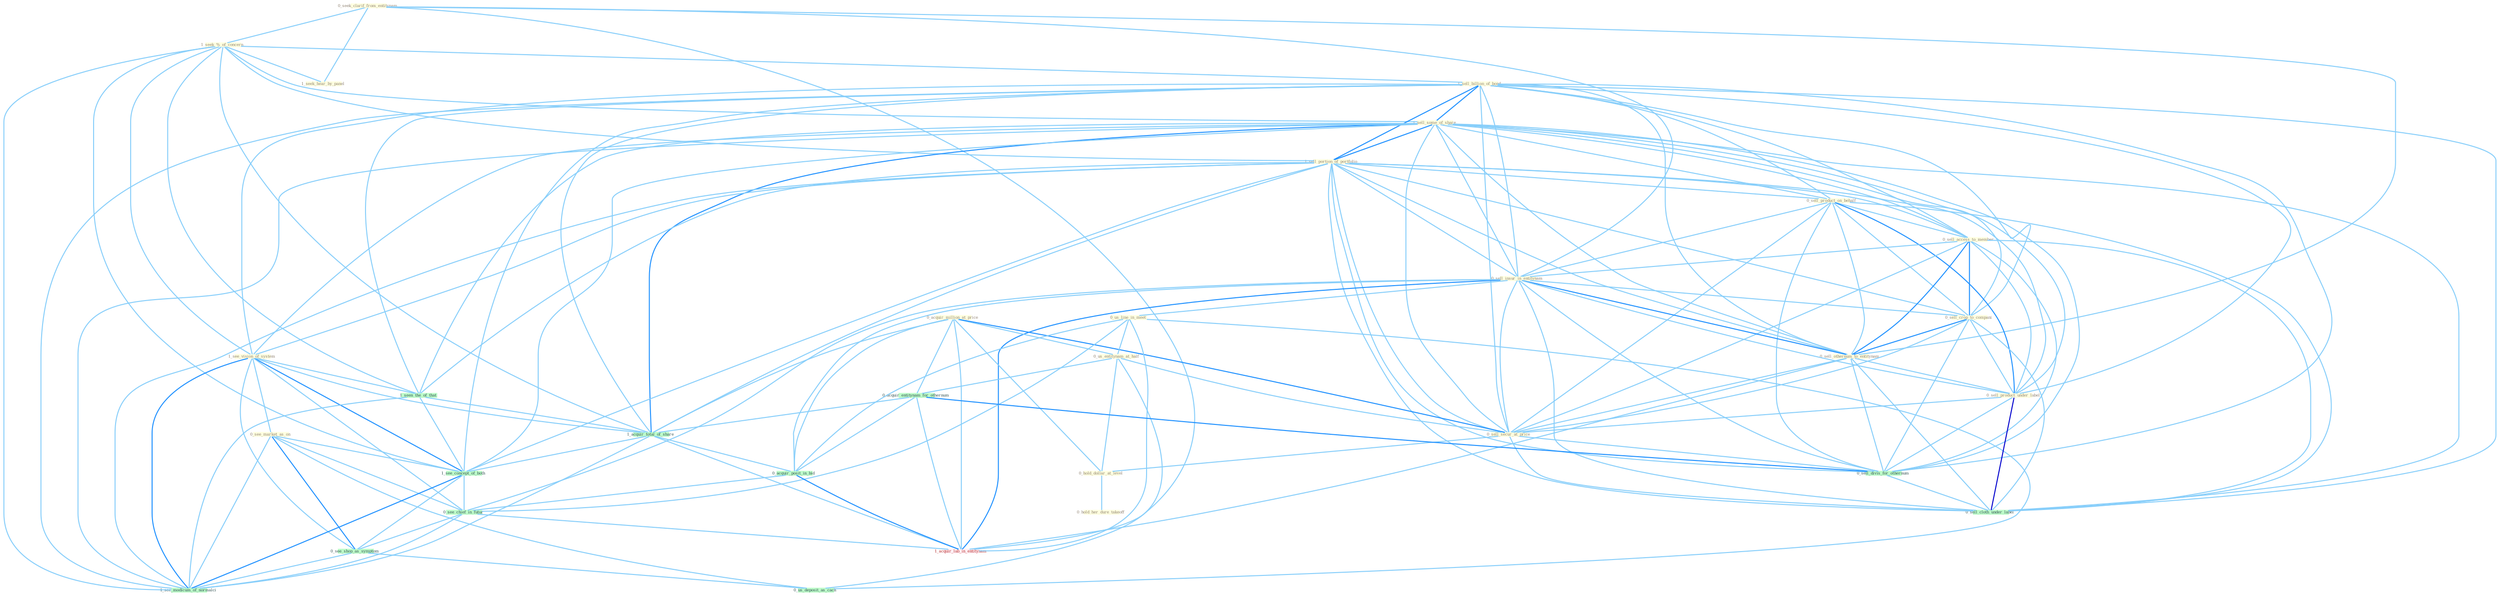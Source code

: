 Graph G{ 
    node
    [shape=polygon,style=filled,width=.5,height=.06,color="#BDFCC9",fixedsize=true,fontsize=4,
    fontcolor="#2f4f4f"];
    {node
    [color="#ffffe0", fontcolor="#8b7d6b"] "0_seek_clarif_from_entitynam " "1_seek_%_of_concern " "1_sell_billion_of_bond " "1_sell_some_of_share " "1_sell_portion_of_portfolio " "1_see_vision_of_system " "0_sell_product_on_behalf " "0_sell_access_to_member " "0_sell_insur_in_entitynam " "0_sell_crop_to_compani " "1_seek_hear_by_panel " "0_see_market_as_on " "0_sell_othernum_to_entitynam " "0_acquir_million_at_price " "0_us_line_in_meet " "0_sell_product_under_label " "0_us_entitynam_at_half " "0_sell_secur_at_price " "0_hold_dollar_at_level " "0_hold_her_dure_takeoff "}
{node [color="#fff0f5", fontcolor="#b22222"] "1_acquir_lab_in_entitynam "}
edge [color="#B0E2FF"];

	"0_seek_clarif_from_entitynam " -- "1_seek_%_of_concern " [w="1", color="#87cefa" ];
	"0_seek_clarif_from_entitynam " -- "0_sell_insur_in_entitynam " [w="1", color="#87cefa" ];
	"0_seek_clarif_from_entitynam " -- "1_seek_hear_by_panel " [w="1", color="#87cefa" ];
	"0_seek_clarif_from_entitynam " -- "0_sell_othernum_to_entitynam " [w="1", color="#87cefa" ];
	"0_seek_clarif_from_entitynam " -- "1_acquir_lab_in_entitynam " [w="1", color="#87cefa" ];
	"1_seek_%_of_concern " -- "1_sell_billion_of_bond " [w="1", color="#87cefa" ];
	"1_seek_%_of_concern " -- "1_sell_some_of_share " [w="1", color="#87cefa" ];
	"1_seek_%_of_concern " -- "1_sell_portion_of_portfolio " [w="1", color="#87cefa" ];
	"1_seek_%_of_concern " -- "1_see_vision_of_system " [w="1", color="#87cefa" ];
	"1_seek_%_of_concern " -- "1_seek_hear_by_panel " [w="1", color="#87cefa" ];
	"1_seek_%_of_concern " -- "1_seen_the_of_that " [w="1", color="#87cefa" ];
	"1_seek_%_of_concern " -- "1_acquir_total_of_share " [w="1", color="#87cefa" ];
	"1_seek_%_of_concern " -- "1_see_concept_of_both " [w="1", color="#87cefa" ];
	"1_seek_%_of_concern " -- "1_see_modicum_of_normalci " [w="1", color="#87cefa" ];
	"1_sell_billion_of_bond " -- "1_sell_some_of_share " [w="2", color="#1e90ff" , len=0.8];
	"1_sell_billion_of_bond " -- "1_sell_portion_of_portfolio " [w="2", color="#1e90ff" , len=0.8];
	"1_sell_billion_of_bond " -- "1_see_vision_of_system " [w="1", color="#87cefa" ];
	"1_sell_billion_of_bond " -- "0_sell_product_on_behalf " [w="1", color="#87cefa" ];
	"1_sell_billion_of_bond " -- "0_sell_access_to_member " [w="1", color="#87cefa" ];
	"1_sell_billion_of_bond " -- "0_sell_insur_in_entitynam " [w="1", color="#87cefa" ];
	"1_sell_billion_of_bond " -- "0_sell_crop_to_compani " [w="1", color="#87cefa" ];
	"1_sell_billion_of_bond " -- "0_sell_othernum_to_entitynam " [w="1", color="#87cefa" ];
	"1_sell_billion_of_bond " -- "0_sell_product_under_label " [w="1", color="#87cefa" ];
	"1_sell_billion_of_bond " -- "0_sell_secur_at_price " [w="1", color="#87cefa" ];
	"1_sell_billion_of_bond " -- "1_seen_the_of_that " [w="1", color="#87cefa" ];
	"1_sell_billion_of_bond " -- "0_sell_divis_for_othernum " [w="1", color="#87cefa" ];
	"1_sell_billion_of_bond " -- "1_acquir_total_of_share " [w="1", color="#87cefa" ];
	"1_sell_billion_of_bond " -- "0_sell_cloth_under_label " [w="1", color="#87cefa" ];
	"1_sell_billion_of_bond " -- "1_see_concept_of_both " [w="1", color="#87cefa" ];
	"1_sell_billion_of_bond " -- "1_see_modicum_of_normalci " [w="1", color="#87cefa" ];
	"1_sell_some_of_share " -- "1_sell_portion_of_portfolio " [w="2", color="#1e90ff" , len=0.8];
	"1_sell_some_of_share " -- "1_see_vision_of_system " [w="1", color="#87cefa" ];
	"1_sell_some_of_share " -- "0_sell_product_on_behalf " [w="1", color="#87cefa" ];
	"1_sell_some_of_share " -- "0_sell_access_to_member " [w="1", color="#87cefa" ];
	"1_sell_some_of_share " -- "0_sell_insur_in_entitynam " [w="1", color="#87cefa" ];
	"1_sell_some_of_share " -- "0_sell_crop_to_compani " [w="1", color="#87cefa" ];
	"1_sell_some_of_share " -- "0_sell_othernum_to_entitynam " [w="1", color="#87cefa" ];
	"1_sell_some_of_share " -- "0_sell_product_under_label " [w="1", color="#87cefa" ];
	"1_sell_some_of_share " -- "0_sell_secur_at_price " [w="1", color="#87cefa" ];
	"1_sell_some_of_share " -- "1_seen_the_of_that " [w="1", color="#87cefa" ];
	"1_sell_some_of_share " -- "0_sell_divis_for_othernum " [w="1", color="#87cefa" ];
	"1_sell_some_of_share " -- "1_acquir_total_of_share " [w="2", color="#1e90ff" , len=0.8];
	"1_sell_some_of_share " -- "0_sell_cloth_under_label " [w="1", color="#87cefa" ];
	"1_sell_some_of_share " -- "1_see_concept_of_both " [w="1", color="#87cefa" ];
	"1_sell_some_of_share " -- "1_see_modicum_of_normalci " [w="1", color="#87cefa" ];
	"1_sell_portion_of_portfolio " -- "1_see_vision_of_system " [w="1", color="#87cefa" ];
	"1_sell_portion_of_portfolio " -- "0_sell_product_on_behalf " [w="1", color="#87cefa" ];
	"1_sell_portion_of_portfolio " -- "0_sell_access_to_member " [w="1", color="#87cefa" ];
	"1_sell_portion_of_portfolio " -- "0_sell_insur_in_entitynam " [w="1", color="#87cefa" ];
	"1_sell_portion_of_portfolio " -- "0_sell_crop_to_compani " [w="1", color="#87cefa" ];
	"1_sell_portion_of_portfolio " -- "0_sell_othernum_to_entitynam " [w="1", color="#87cefa" ];
	"1_sell_portion_of_portfolio " -- "0_sell_product_under_label " [w="1", color="#87cefa" ];
	"1_sell_portion_of_portfolio " -- "0_sell_secur_at_price " [w="1", color="#87cefa" ];
	"1_sell_portion_of_portfolio " -- "1_seen_the_of_that " [w="1", color="#87cefa" ];
	"1_sell_portion_of_portfolio " -- "0_sell_divis_for_othernum " [w="1", color="#87cefa" ];
	"1_sell_portion_of_portfolio " -- "1_acquir_total_of_share " [w="1", color="#87cefa" ];
	"1_sell_portion_of_portfolio " -- "0_sell_cloth_under_label " [w="1", color="#87cefa" ];
	"1_sell_portion_of_portfolio " -- "1_see_concept_of_both " [w="1", color="#87cefa" ];
	"1_sell_portion_of_portfolio " -- "1_see_modicum_of_normalci " [w="1", color="#87cefa" ];
	"1_see_vision_of_system " -- "0_see_market_as_on " [w="1", color="#87cefa" ];
	"1_see_vision_of_system " -- "1_seen_the_of_that " [w="1", color="#87cefa" ];
	"1_see_vision_of_system " -- "1_acquir_total_of_share " [w="1", color="#87cefa" ];
	"1_see_vision_of_system " -- "1_see_concept_of_both " [w="2", color="#1e90ff" , len=0.8];
	"1_see_vision_of_system " -- "0_see_chief_in_futur " [w="1", color="#87cefa" ];
	"1_see_vision_of_system " -- "0_see_shop_as_symptom " [w="1", color="#87cefa" ];
	"1_see_vision_of_system " -- "1_see_modicum_of_normalci " [w="2", color="#1e90ff" , len=0.8];
	"0_sell_product_on_behalf " -- "0_sell_access_to_member " [w="1", color="#87cefa" ];
	"0_sell_product_on_behalf " -- "0_sell_insur_in_entitynam " [w="1", color="#87cefa" ];
	"0_sell_product_on_behalf " -- "0_sell_crop_to_compani " [w="1", color="#87cefa" ];
	"0_sell_product_on_behalf " -- "0_sell_othernum_to_entitynam " [w="1", color="#87cefa" ];
	"0_sell_product_on_behalf " -- "0_sell_product_under_label " [w="2", color="#1e90ff" , len=0.8];
	"0_sell_product_on_behalf " -- "0_sell_secur_at_price " [w="1", color="#87cefa" ];
	"0_sell_product_on_behalf " -- "0_sell_divis_for_othernum " [w="1", color="#87cefa" ];
	"0_sell_product_on_behalf " -- "0_sell_cloth_under_label " [w="1", color="#87cefa" ];
	"0_sell_access_to_member " -- "0_sell_insur_in_entitynam " [w="1", color="#87cefa" ];
	"0_sell_access_to_member " -- "0_sell_crop_to_compani " [w="2", color="#1e90ff" , len=0.8];
	"0_sell_access_to_member " -- "0_sell_othernum_to_entitynam " [w="2", color="#1e90ff" , len=0.8];
	"0_sell_access_to_member " -- "0_sell_product_under_label " [w="1", color="#87cefa" ];
	"0_sell_access_to_member " -- "0_sell_secur_at_price " [w="1", color="#87cefa" ];
	"0_sell_access_to_member " -- "0_sell_divis_for_othernum " [w="1", color="#87cefa" ];
	"0_sell_access_to_member " -- "0_sell_cloth_under_label " [w="1", color="#87cefa" ];
	"0_sell_insur_in_entitynam " -- "0_sell_crop_to_compani " [w="1", color="#87cefa" ];
	"0_sell_insur_in_entitynam " -- "0_sell_othernum_to_entitynam " [w="2", color="#1e90ff" , len=0.8];
	"0_sell_insur_in_entitynam " -- "0_us_line_in_meet " [w="1", color="#87cefa" ];
	"0_sell_insur_in_entitynam " -- "0_sell_product_under_label " [w="1", color="#87cefa" ];
	"0_sell_insur_in_entitynam " -- "0_sell_secur_at_price " [w="1", color="#87cefa" ];
	"0_sell_insur_in_entitynam " -- "0_sell_divis_for_othernum " [w="1", color="#87cefa" ];
	"0_sell_insur_in_entitynam " -- "0_sell_cloth_under_label " [w="1", color="#87cefa" ];
	"0_sell_insur_in_entitynam " -- "0_acquir_posit_in_bid " [w="1", color="#87cefa" ];
	"0_sell_insur_in_entitynam " -- "0_see_chief_in_futur " [w="1", color="#87cefa" ];
	"0_sell_insur_in_entitynam " -- "1_acquir_lab_in_entitynam " [w="2", color="#1e90ff" , len=0.8];
	"0_sell_crop_to_compani " -- "0_sell_othernum_to_entitynam " [w="2", color="#1e90ff" , len=0.8];
	"0_sell_crop_to_compani " -- "0_sell_product_under_label " [w="1", color="#87cefa" ];
	"0_sell_crop_to_compani " -- "0_sell_secur_at_price " [w="1", color="#87cefa" ];
	"0_sell_crop_to_compani " -- "0_sell_divis_for_othernum " [w="1", color="#87cefa" ];
	"0_sell_crop_to_compani " -- "0_sell_cloth_under_label " [w="1", color="#87cefa" ];
	"0_see_market_as_on " -- "1_see_concept_of_both " [w="1", color="#87cefa" ];
	"0_see_market_as_on " -- "0_see_chief_in_futur " [w="1", color="#87cefa" ];
	"0_see_market_as_on " -- "0_see_shop_as_symptom " [w="2", color="#1e90ff" , len=0.8];
	"0_see_market_as_on " -- "0_us_deposit_as_cach " [w="1", color="#87cefa" ];
	"0_see_market_as_on " -- "1_see_modicum_of_normalci " [w="1", color="#87cefa" ];
	"0_sell_othernum_to_entitynam " -- "0_sell_product_under_label " [w="1", color="#87cefa" ];
	"0_sell_othernum_to_entitynam " -- "0_sell_secur_at_price " [w="1", color="#87cefa" ];
	"0_sell_othernum_to_entitynam " -- "0_sell_divis_for_othernum " [w="1", color="#87cefa" ];
	"0_sell_othernum_to_entitynam " -- "0_sell_cloth_under_label " [w="1", color="#87cefa" ];
	"0_sell_othernum_to_entitynam " -- "1_acquir_lab_in_entitynam " [w="1", color="#87cefa" ];
	"0_acquir_million_at_price " -- "0_us_entitynam_at_half " [w="1", color="#87cefa" ];
	"0_acquir_million_at_price " -- "0_sell_secur_at_price " [w="2", color="#1e90ff" , len=0.8];
	"0_acquir_million_at_price " -- "0_hold_dollar_at_level " [w="1", color="#87cefa" ];
	"0_acquir_million_at_price " -- "0_acquir_entitynam_for_othernum " [w="1", color="#87cefa" ];
	"0_acquir_million_at_price " -- "1_acquir_total_of_share " [w="1", color="#87cefa" ];
	"0_acquir_million_at_price " -- "0_acquir_posit_in_bid " [w="1", color="#87cefa" ];
	"0_acquir_million_at_price " -- "1_acquir_lab_in_entitynam " [w="1", color="#87cefa" ];
	"0_us_line_in_meet " -- "0_us_entitynam_at_half " [w="1", color="#87cefa" ];
	"0_us_line_in_meet " -- "0_acquir_posit_in_bid " [w="1", color="#87cefa" ];
	"0_us_line_in_meet " -- "0_see_chief_in_futur " [w="1", color="#87cefa" ];
	"0_us_line_in_meet " -- "1_acquir_lab_in_entitynam " [w="1", color="#87cefa" ];
	"0_us_line_in_meet " -- "0_us_deposit_as_cach " [w="1", color="#87cefa" ];
	"0_sell_product_under_label " -- "0_sell_secur_at_price " [w="1", color="#87cefa" ];
	"0_sell_product_under_label " -- "0_sell_divis_for_othernum " [w="1", color="#87cefa" ];
	"0_sell_product_under_label " -- "0_sell_cloth_under_label " [w="3", color="#0000cd" , len=0.6];
	"0_us_entitynam_at_half " -- "0_sell_secur_at_price " [w="1", color="#87cefa" ];
	"0_us_entitynam_at_half " -- "0_hold_dollar_at_level " [w="1", color="#87cefa" ];
	"0_us_entitynam_at_half " -- "0_acquir_entitynam_for_othernum " [w="1", color="#87cefa" ];
	"0_us_entitynam_at_half " -- "0_us_deposit_as_cach " [w="1", color="#87cefa" ];
	"0_sell_secur_at_price " -- "0_hold_dollar_at_level " [w="1", color="#87cefa" ];
	"0_sell_secur_at_price " -- "0_sell_divis_for_othernum " [w="1", color="#87cefa" ];
	"0_sell_secur_at_price " -- "0_sell_cloth_under_label " [w="1", color="#87cefa" ];
	"0_hold_dollar_at_level " -- "0_hold_her_dure_takeoff " [w="1", color="#87cefa" ];
	"0_acquir_entitynam_for_othernum " -- "0_sell_divis_for_othernum " [w="2", color="#1e90ff" , len=0.8];
	"0_acquir_entitynam_for_othernum " -- "1_acquir_total_of_share " [w="1", color="#87cefa" ];
	"0_acquir_entitynam_for_othernum " -- "0_acquir_posit_in_bid " [w="1", color="#87cefa" ];
	"0_acquir_entitynam_for_othernum " -- "1_acquir_lab_in_entitynam " [w="1", color="#87cefa" ];
	"1_seen_the_of_that " -- "1_acquir_total_of_share " [w="1", color="#87cefa" ];
	"1_seen_the_of_that " -- "1_see_concept_of_both " [w="1", color="#87cefa" ];
	"1_seen_the_of_that " -- "1_see_modicum_of_normalci " [w="1", color="#87cefa" ];
	"0_sell_divis_for_othernum " -- "0_sell_cloth_under_label " [w="1", color="#87cefa" ];
	"1_acquir_total_of_share " -- "0_acquir_posit_in_bid " [w="1", color="#87cefa" ];
	"1_acquir_total_of_share " -- "1_see_concept_of_both " [w="1", color="#87cefa" ];
	"1_acquir_total_of_share " -- "1_acquir_lab_in_entitynam " [w="1", color="#87cefa" ];
	"1_acquir_total_of_share " -- "1_see_modicum_of_normalci " [w="1", color="#87cefa" ];
	"0_acquir_posit_in_bid " -- "0_see_chief_in_futur " [w="1", color="#87cefa" ];
	"0_acquir_posit_in_bid " -- "1_acquir_lab_in_entitynam " [w="2", color="#1e90ff" , len=0.8];
	"1_see_concept_of_both " -- "0_see_chief_in_futur " [w="1", color="#87cefa" ];
	"1_see_concept_of_both " -- "0_see_shop_as_symptom " [w="1", color="#87cefa" ];
	"1_see_concept_of_both " -- "1_see_modicum_of_normalci " [w="2", color="#1e90ff" , len=0.8];
	"0_see_chief_in_futur " -- "0_see_shop_as_symptom " [w="1", color="#87cefa" ];
	"0_see_chief_in_futur " -- "1_acquir_lab_in_entitynam " [w="1", color="#87cefa" ];
	"0_see_chief_in_futur " -- "1_see_modicum_of_normalci " [w="1", color="#87cefa" ];
	"0_see_shop_as_symptom " -- "0_us_deposit_as_cach " [w="1", color="#87cefa" ];
	"0_see_shop_as_symptom " -- "1_see_modicum_of_normalci " [w="1", color="#87cefa" ];
}